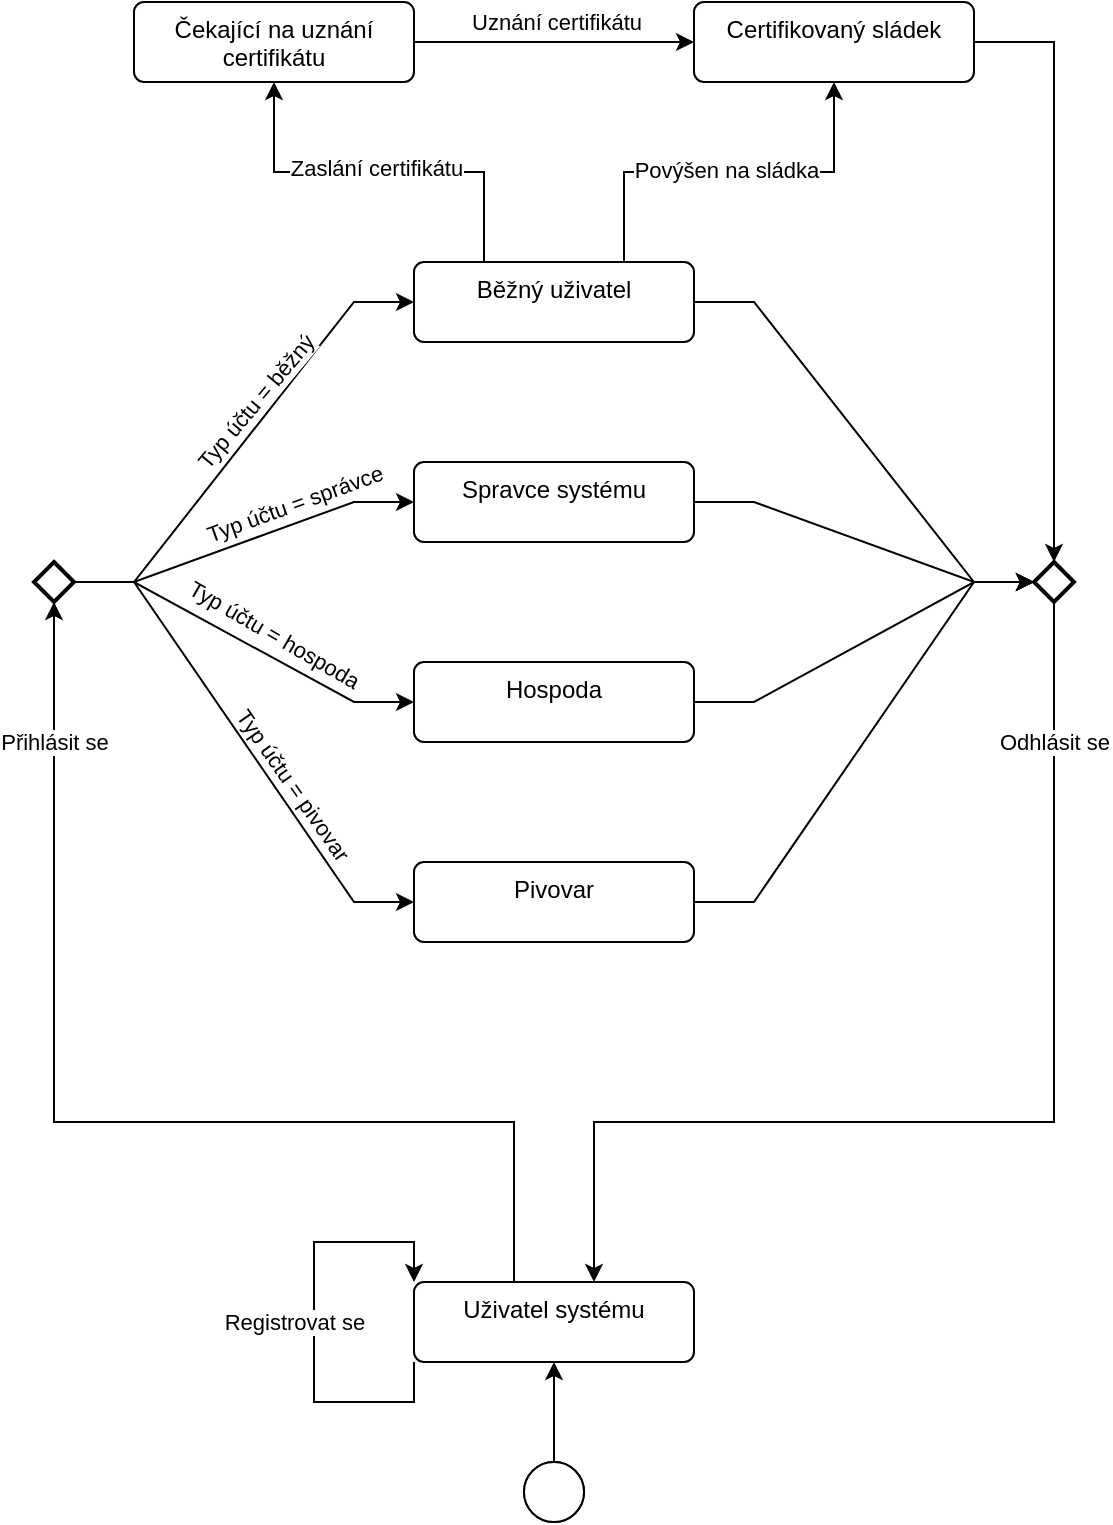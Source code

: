 <mxfile version="22.1.2" type="device">
  <diagram name="Page-1" id="Hp1X6JtIkmSvxWZLuMj5">
    <mxGraphModel dx="1206" dy="702" grid="1" gridSize="10" guides="1" tooltips="1" connect="1" arrows="1" fold="1" page="1" pageScale="1" pageWidth="850" pageHeight="1100" math="0" shadow="0">
      <root>
        <mxCell id="0" />
        <mxCell id="1" parent="0" />
        <mxCell id="BTd-QzCXYSGsXDjoP2PN-4" style="edgeStyle=orthogonalEdgeStyle;rounded=0;orthogonalLoop=1;jettySize=auto;html=1;exitX=0.5;exitY=0;exitDx=0;exitDy=0;" parent="1" source="BTd-QzCXYSGsXDjoP2PN-1" target="BTd-QzCXYSGsXDjoP2PN-3" edge="1">
          <mxGeometry relative="1" as="geometry" />
        </mxCell>
        <mxCell id="BTd-QzCXYSGsXDjoP2PN-1" value="" style="ellipse;fillColor=strokeColor;html=1;" parent="1" vertex="1">
          <mxGeometry x="365" y="930" width="30" height="30" as="geometry" />
        </mxCell>
        <mxCell id="BTd-QzCXYSGsXDjoP2PN-7" style="edgeStyle=orthogonalEdgeStyle;rounded=0;orthogonalLoop=1;jettySize=auto;html=1;" parent="1" source="BTd-QzCXYSGsXDjoP2PN-3" target="AWqGyoOkOTWnsaddbcB5-26" edge="1">
          <mxGeometry relative="1" as="geometry">
            <mxPoint x="130" y="500" as="targetPoint" />
            <Array as="points">
              <mxPoint x="360" y="760" />
              <mxPoint x="130" y="760" />
            </Array>
          </mxGeometry>
        </mxCell>
        <mxCell id="BTd-QzCXYSGsXDjoP2PN-10" value="Přihlásit se" style="edgeLabel;html=1;align=center;verticalAlign=middle;resizable=0;points=[];" parent="BTd-QzCXYSGsXDjoP2PN-7" vertex="1" connectable="0">
          <mxGeometry x="-0.05" y="3" relative="1" as="geometry">
            <mxPoint x="-39" y="-193" as="offset" />
          </mxGeometry>
        </mxCell>
        <mxCell id="BTd-QzCXYSGsXDjoP2PN-3" value="Uživatel systému" style="html=1;align=center;verticalAlign=top;rounded=1;absoluteArcSize=1;arcSize=10;dashed=0;whiteSpace=wrap;" parent="1" vertex="1">
          <mxGeometry x="310" y="840" width="140" height="40" as="geometry" />
        </mxCell>
        <mxCell id="BTd-QzCXYSGsXDjoP2PN-5" style="edgeStyle=orthogonalEdgeStyle;rounded=0;orthogonalLoop=1;jettySize=auto;html=1;exitX=0;exitY=1;exitDx=0;exitDy=0;entryX=0;entryY=0;entryDx=0;entryDy=0;" parent="1" source="BTd-QzCXYSGsXDjoP2PN-3" target="BTd-QzCXYSGsXDjoP2PN-3" edge="1">
          <mxGeometry relative="1" as="geometry">
            <Array as="points">
              <mxPoint x="310" y="900" />
              <mxPoint x="260" y="900" />
              <mxPoint x="260" y="820" />
              <mxPoint x="310" y="820" />
            </Array>
          </mxGeometry>
        </mxCell>
        <mxCell id="BTd-QzCXYSGsXDjoP2PN-6" value="Registrovat se" style="edgeLabel;html=1;align=center;verticalAlign=middle;resizable=0;points=[];" parent="BTd-QzCXYSGsXDjoP2PN-5" vertex="1" connectable="0">
          <mxGeometry x="-0.064" y="2" relative="1" as="geometry">
            <mxPoint x="-8" y="-7" as="offset" />
          </mxGeometry>
        </mxCell>
        <mxCell id="BTd-QzCXYSGsXDjoP2PN-9" style="edgeStyle=orthogonalEdgeStyle;rounded=0;orthogonalLoop=1;jettySize=auto;html=1;" parent="1" source="AWqGyoOkOTWnsaddbcB5-23" target="BTd-QzCXYSGsXDjoP2PN-3" edge="1">
          <mxGeometry relative="1" as="geometry">
            <mxPoint x="630" y="500" as="sourcePoint" />
            <Array as="points">
              <mxPoint x="630" y="490" />
              <mxPoint x="630" y="760" />
              <mxPoint x="400" y="760" />
            </Array>
          </mxGeometry>
        </mxCell>
        <mxCell id="AWqGyoOkOTWnsaddbcB5-5" style="edgeStyle=entityRelationEdgeStyle;rounded=0;orthogonalLoop=1;jettySize=auto;html=1;exitX=1;exitY=0.5;exitDx=0;exitDy=0;" edge="1" parent="1" source="BTd-QzCXYSGsXDjoP2PN-12" target="AWqGyoOkOTWnsaddbcB5-23">
          <mxGeometry relative="1" as="geometry">
            <mxPoint x="620" y="490" as="targetPoint" />
          </mxGeometry>
        </mxCell>
        <mxCell id="AWqGyoOkOTWnsaddbcB5-10" style="edgeStyle=orthogonalEdgeStyle;rounded=0;orthogonalLoop=1;jettySize=auto;html=1;exitX=0.75;exitY=0;exitDx=0;exitDy=0;" edge="1" parent="1" source="BTd-QzCXYSGsXDjoP2PN-12" target="BTd-QzCXYSGsXDjoP2PN-14">
          <mxGeometry relative="1" as="geometry" />
        </mxCell>
        <mxCell id="AWqGyoOkOTWnsaddbcB5-16" value="Povýšen na sládka" style="edgeLabel;html=1;align=center;verticalAlign=middle;resizable=0;points=[];" vertex="1" connectable="0" parent="AWqGyoOkOTWnsaddbcB5-10">
          <mxGeometry x="0.077" y="-1" relative="1" as="geometry">
            <mxPoint x="-9" y="-2" as="offset" />
          </mxGeometry>
        </mxCell>
        <mxCell id="AWqGyoOkOTWnsaddbcB5-11" style="edgeStyle=orthogonalEdgeStyle;rounded=0;orthogonalLoop=1;jettySize=auto;html=1;exitX=0.25;exitY=0;exitDx=0;exitDy=0;" edge="1" parent="1" source="BTd-QzCXYSGsXDjoP2PN-12" target="AWqGyoOkOTWnsaddbcB5-12">
          <mxGeometry relative="1" as="geometry">
            <mxPoint x="280" y="260" as="targetPoint" />
          </mxGeometry>
        </mxCell>
        <mxCell id="AWqGyoOkOTWnsaddbcB5-15" value="Zaslání certifikátu" style="edgeLabel;html=1;align=center;verticalAlign=middle;resizable=0;points=[];" vertex="1" connectable="0" parent="AWqGyoOkOTWnsaddbcB5-11">
          <mxGeometry x="-0.023" y="-2" relative="1" as="geometry">
            <mxPoint x="-4" as="offset" />
          </mxGeometry>
        </mxCell>
        <mxCell id="BTd-QzCXYSGsXDjoP2PN-12" value="Běžný uživatel" style="html=1;align=center;verticalAlign=top;rounded=1;absoluteArcSize=1;arcSize=10;dashed=0;whiteSpace=wrap;" parent="1" vertex="1">
          <mxGeometry x="310" y="330" width="140" height="40" as="geometry" />
        </mxCell>
        <mxCell id="AWqGyoOkOTWnsaddbcB5-6" style="edgeStyle=entityRelationEdgeStyle;rounded=0;orthogonalLoop=1;jettySize=auto;html=1;exitX=1;exitY=0.5;exitDx=0;exitDy=0;" edge="1" parent="1" source="BTd-QzCXYSGsXDjoP2PN-13" target="AWqGyoOkOTWnsaddbcB5-23">
          <mxGeometry relative="1" as="geometry">
            <mxPoint x="620" y="490" as="targetPoint" />
          </mxGeometry>
        </mxCell>
        <mxCell id="BTd-QzCXYSGsXDjoP2PN-13" value="Spravce systému" style="html=1;align=center;verticalAlign=top;rounded=1;absoluteArcSize=1;arcSize=10;dashed=0;whiteSpace=wrap;" parent="1" vertex="1">
          <mxGeometry x="310" y="430" width="140" height="40" as="geometry" />
        </mxCell>
        <mxCell id="BTd-QzCXYSGsXDjoP2PN-14" value="Certifikovaný sládek" style="html=1;align=center;verticalAlign=top;rounded=1;absoluteArcSize=1;arcSize=10;dashed=0;whiteSpace=wrap;" parent="1" vertex="1">
          <mxGeometry x="450" y="200" width="140" height="40" as="geometry" />
        </mxCell>
        <mxCell id="AWqGyoOkOTWnsaddbcB5-8" style="edgeStyle=entityRelationEdgeStyle;rounded=0;orthogonalLoop=1;jettySize=auto;html=1;exitX=1;exitY=0.5;exitDx=0;exitDy=0;" edge="1" parent="1" source="BTd-QzCXYSGsXDjoP2PN-15" target="AWqGyoOkOTWnsaddbcB5-23">
          <mxGeometry relative="1" as="geometry">
            <mxPoint x="620" y="490" as="targetPoint" />
          </mxGeometry>
        </mxCell>
        <mxCell id="BTd-QzCXYSGsXDjoP2PN-15" value="Pivovar" style="html=1;align=center;verticalAlign=top;rounded=1;absoluteArcSize=1;arcSize=10;dashed=0;whiteSpace=wrap;" parent="1" vertex="1">
          <mxGeometry x="310" y="630" width="140" height="40" as="geometry" />
        </mxCell>
        <mxCell id="AWqGyoOkOTWnsaddbcB5-7" style="edgeStyle=entityRelationEdgeStyle;rounded=0;orthogonalLoop=1;jettySize=auto;html=1;exitX=1;exitY=0.5;exitDx=0;exitDy=0;" edge="1" parent="1" source="BTd-QzCXYSGsXDjoP2PN-16" target="AWqGyoOkOTWnsaddbcB5-23">
          <mxGeometry relative="1" as="geometry">
            <mxPoint x="620" y="490" as="targetPoint" />
          </mxGeometry>
        </mxCell>
        <mxCell id="BTd-QzCXYSGsXDjoP2PN-16" value="Hospoda" style="html=1;align=center;verticalAlign=top;rounded=1;absoluteArcSize=1;arcSize=10;dashed=0;whiteSpace=wrap;" parent="1" vertex="1">
          <mxGeometry x="310" y="530" width="140" height="40" as="geometry" />
        </mxCell>
        <mxCell id="BTd-QzCXYSGsXDjoP2PN-19" value="" style="ellipse;" parent="1" vertex="1">
          <mxGeometry x="365" y="930" width="30" height="30" as="geometry" />
        </mxCell>
        <mxCell id="AWqGyoOkOTWnsaddbcB5-1" style="edgeStyle=entityRelationEdgeStyle;rounded=0;orthogonalLoop=1;jettySize=auto;html=1;" edge="1" parent="1" source="AWqGyoOkOTWnsaddbcB5-26" target="BTd-QzCXYSGsXDjoP2PN-15">
          <mxGeometry relative="1" as="geometry">
            <mxPoint x="140" y="490" as="sourcePoint" />
          </mxGeometry>
        </mxCell>
        <mxCell id="AWqGyoOkOTWnsaddbcB5-18" value="Typ účtu = pivovar" style="edgeLabel;html=1;align=center;verticalAlign=middle;resizable=0;points=[];rotation=55;" vertex="1" connectable="0" parent="AWqGyoOkOTWnsaddbcB5-1">
          <mxGeometry x="0.276" y="1" relative="1" as="geometry">
            <mxPoint x="4" y="-8" as="offset" />
          </mxGeometry>
        </mxCell>
        <mxCell id="AWqGyoOkOTWnsaddbcB5-2" style="edgeStyle=entityRelationEdgeStyle;rounded=0;orthogonalLoop=1;jettySize=auto;html=1;" edge="1" parent="1" source="AWqGyoOkOTWnsaddbcB5-26" target="BTd-QzCXYSGsXDjoP2PN-16">
          <mxGeometry relative="1" as="geometry">
            <mxPoint x="150" y="470" as="sourcePoint" />
          </mxGeometry>
        </mxCell>
        <mxCell id="AWqGyoOkOTWnsaddbcB5-19" value="Typ účtu = hospoda" style="edgeLabel;html=1;align=center;verticalAlign=middle;resizable=0;points=[];rotation=30;" vertex="1" connectable="0" parent="AWqGyoOkOTWnsaddbcB5-2">
          <mxGeometry x="0.273" y="3" relative="1" as="geometry">
            <mxPoint x="-9" y="-14" as="offset" />
          </mxGeometry>
        </mxCell>
        <mxCell id="AWqGyoOkOTWnsaddbcB5-3" style="edgeStyle=entityRelationEdgeStyle;rounded=0;orthogonalLoop=1;jettySize=auto;html=1;" edge="1" parent="1" source="AWqGyoOkOTWnsaddbcB5-26" target="BTd-QzCXYSGsXDjoP2PN-13">
          <mxGeometry relative="1" as="geometry">
            <mxPoint x="140" y="490" as="sourcePoint" />
          </mxGeometry>
        </mxCell>
        <mxCell id="AWqGyoOkOTWnsaddbcB5-20" value="Typ účtu = správce" style="edgeLabel;html=1;align=center;verticalAlign=middle;resizable=0;points=[];rotation=-20;" vertex="1" connectable="0" parent="AWqGyoOkOTWnsaddbcB5-3">
          <mxGeometry x="0.217" y="1" relative="1" as="geometry">
            <mxPoint x="7" y="-12" as="offset" />
          </mxGeometry>
        </mxCell>
        <mxCell id="AWqGyoOkOTWnsaddbcB5-4" style="edgeStyle=entityRelationEdgeStyle;rounded=0;orthogonalLoop=1;jettySize=auto;html=1;" edge="1" parent="1" source="AWqGyoOkOTWnsaddbcB5-26" target="BTd-QzCXYSGsXDjoP2PN-12">
          <mxGeometry relative="1" as="geometry">
            <mxPoint x="140" y="490" as="sourcePoint" />
          </mxGeometry>
        </mxCell>
        <mxCell id="AWqGyoOkOTWnsaddbcB5-21" value="Typ účtu = běžný" style="edgeLabel;html=1;align=center;verticalAlign=middle;resizable=0;points=[];rotation=-50;" vertex="1" connectable="0" parent="AWqGyoOkOTWnsaddbcB5-4">
          <mxGeometry x="0.228" y="-1" relative="1" as="geometry">
            <mxPoint x="-12" y="1" as="offset" />
          </mxGeometry>
        </mxCell>
        <mxCell id="AWqGyoOkOTWnsaddbcB5-13" style="edgeStyle=orthogonalEdgeStyle;rounded=0;orthogonalLoop=1;jettySize=auto;html=1;exitX=1;exitY=0.5;exitDx=0;exitDy=0;" edge="1" parent="1" source="AWqGyoOkOTWnsaddbcB5-12" target="BTd-QzCXYSGsXDjoP2PN-14">
          <mxGeometry relative="1" as="geometry" />
        </mxCell>
        <mxCell id="AWqGyoOkOTWnsaddbcB5-14" value="Uznání certifikátu" style="edgeLabel;html=1;align=center;verticalAlign=middle;resizable=0;points=[];" vertex="1" connectable="0" parent="AWqGyoOkOTWnsaddbcB5-13">
          <mxGeometry x="0.078" relative="1" as="geometry">
            <mxPoint x="-5" y="-10" as="offset" />
          </mxGeometry>
        </mxCell>
        <mxCell id="AWqGyoOkOTWnsaddbcB5-12" value="Čekající na uznání certifikátu" style="html=1;align=center;verticalAlign=top;rounded=1;absoluteArcSize=1;arcSize=10;dashed=0;whiteSpace=wrap;" vertex="1" parent="1">
          <mxGeometry x="170" y="200" width="140" height="40" as="geometry" />
        </mxCell>
        <mxCell id="AWqGyoOkOTWnsaddbcB5-22" style="edgeStyle=orthogonalEdgeStyle;rounded=0;orthogonalLoop=1;jettySize=auto;html=1;exitX=1;exitY=0.5;exitDx=0;exitDy=0;" edge="1" parent="1" source="BTd-QzCXYSGsXDjoP2PN-14" target="AWqGyoOkOTWnsaddbcB5-23">
          <mxGeometry relative="1" as="geometry">
            <mxPoint x="630" y="480" as="targetPoint" />
          </mxGeometry>
        </mxCell>
        <mxCell id="AWqGyoOkOTWnsaddbcB5-24" value="" style="edgeStyle=orthogonalEdgeStyle;rounded=0;orthogonalLoop=1;jettySize=auto;html=1;" edge="1" parent="1" target="AWqGyoOkOTWnsaddbcB5-23">
          <mxGeometry relative="1" as="geometry">
            <mxPoint x="630" y="500" as="sourcePoint" />
            <Array as="points" />
            <mxPoint x="380" y="840" as="targetPoint" />
          </mxGeometry>
        </mxCell>
        <mxCell id="AWqGyoOkOTWnsaddbcB5-25" value="Odhlásit se" style="edgeLabel;html=1;align=center;verticalAlign=middle;resizable=0;points=[];" vertex="1" connectable="0" parent="AWqGyoOkOTWnsaddbcB5-24">
          <mxGeometry x="-0.686" y="-3" relative="1" as="geometry">
            <mxPoint x="-3" y="73" as="offset" />
          </mxGeometry>
        </mxCell>
        <mxCell id="AWqGyoOkOTWnsaddbcB5-23" value="" style="strokeWidth=2;html=1;shape=mxgraph.flowchart.decision;whiteSpace=wrap;" vertex="1" parent="1">
          <mxGeometry x="620" y="480" width="20" height="20" as="geometry" />
        </mxCell>
        <mxCell id="AWqGyoOkOTWnsaddbcB5-26" value="" style="strokeWidth=2;html=1;shape=mxgraph.flowchart.decision;whiteSpace=wrap;" vertex="1" parent="1">
          <mxGeometry x="120" y="480" width="20" height="20" as="geometry" />
        </mxCell>
      </root>
    </mxGraphModel>
  </diagram>
</mxfile>
